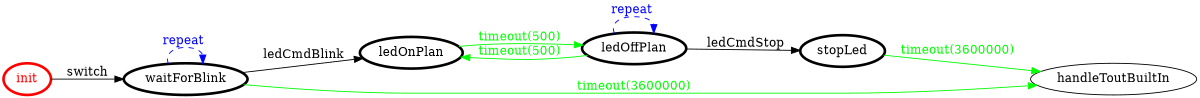 /*
*
* A GraphViz DOT FSM description 
* Please use a GraphViz visualizer (like http://www.webgraphviz.com)
*  
*/

digraph finite_state_machine {
	rankdir=LR
	size="8,5"
	
	init [ color = red ][ fontcolor = red ][ penwidth = 3 ]
	ledOffPlan [ color = black ][ fontcolor = black ][ penwidth = 3 ]
	ledOnPlan [ color = black ][ fontcolor = black ][ penwidth = 3 ]
	stopLed [ color = black ][ fontcolor = black ][ penwidth = 3 ]
	waitForBlink [ color = black ][ fontcolor = black ][ penwidth = 3 ]
	
	waitForBlink -> handleToutBuiltIn [ label = "timeout(3600000)" ][ color = green ][ fontcolor = green ]
	ledOffPlan -> ledOffPlan [ label = "repeat "][ style = dashed ][ color = blue ][ fontcolor = blue ]
	ledOffPlan -> stopLed [ label = "ledCmdStop" ][ color = black ][ fontcolor = black ]
	waitForBlink -> ledOnPlan [ label = "ledCmdBlink" ][ color = black ][ fontcolor = black ]
	ledOffPlan -> ledOnPlan [ label = "timeout(500)" ][ color = green ][ fontcolor = green ]
	ledOnPlan -> ledOffPlan [ label = "timeout(500)" ][ color = green ][ fontcolor = green ]
	stopLed -> handleToutBuiltIn [ label = "timeout(3600000)" ][ color = green ][ fontcolor = green ]
	init -> waitForBlink [ label = "switch" ][ color = black ][ fontcolor = black ]
	waitForBlink -> waitForBlink [ label = "repeat "][ style = dashed ][ color = blue ][ fontcolor = blue ]
}
